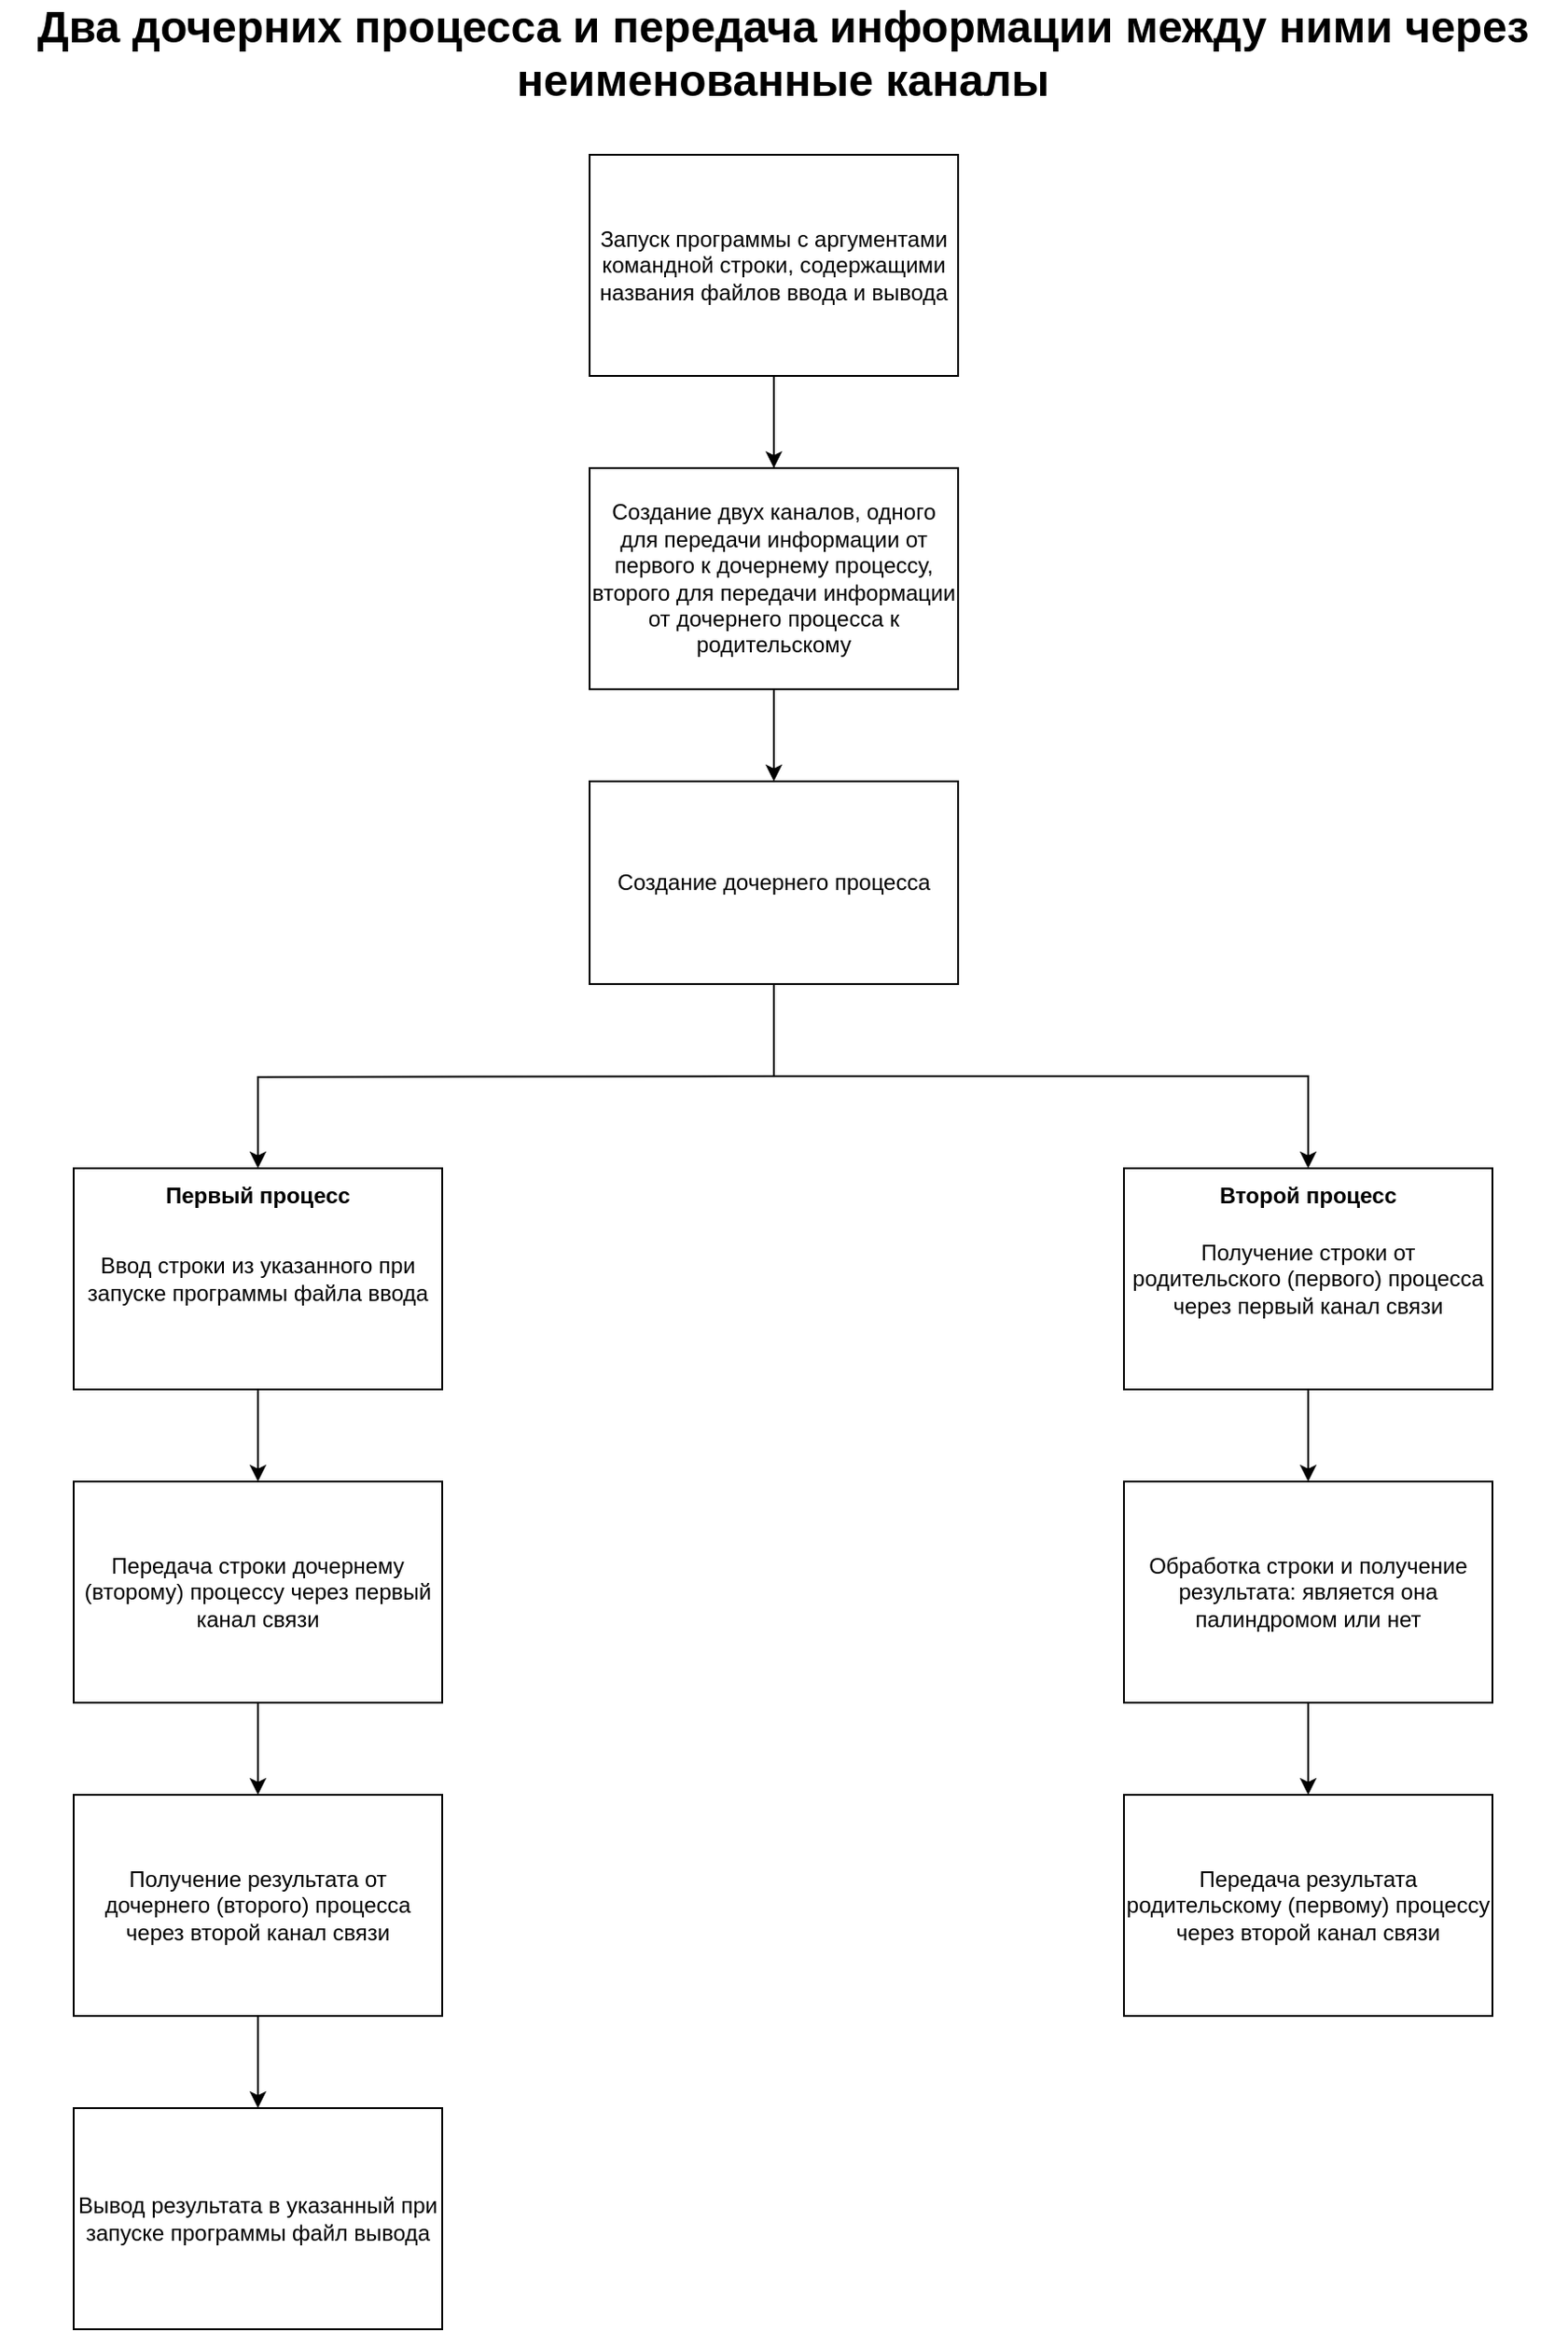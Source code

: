 <mxfile version="20.8.23" type="device"><diagram name="Page-1" id="AhbKG-8US44QilPmL90v"><mxGraphModel dx="1360" dy="795" grid="1" gridSize="10" guides="1" tooltips="1" connect="1" arrows="1" fold="1" page="1" pageScale="1" pageWidth="850" pageHeight="1100" background="#FFFFFF" math="0" shadow="0"><root><mxCell id="0"/><mxCell id="1" parent="0"/><mxCell id="0KS9gUDx6JuKyA8XAG5w-5" style="edgeStyle=none;rounded=0;orthogonalLoop=1;jettySize=auto;html=1;exitX=0.5;exitY=1;exitDx=0;exitDy=0;entryX=0.5;entryY=0;entryDx=0;entryDy=0;fontSize=24;" edge="1" parent="1" source="0KS9gUDx6JuKyA8XAG5w-1" target="0KS9gUDx6JuKyA8XAG5w-4"><mxGeometry relative="1" as="geometry"/></mxCell><mxCell id="0KS9gUDx6JuKyA8XAG5w-8" style="edgeStyle=none;rounded=0;orthogonalLoop=1;jettySize=auto;html=1;exitX=0.5;exitY=1;exitDx=0;exitDy=0;entryX=0.5;entryY=0;entryDx=0;entryDy=0;fontSize=24;" edge="1" parent="1" source="0KS9gUDx6JuKyA8XAG5w-1" target="0KS9gUDx6JuKyA8XAG5w-7"><mxGeometry relative="1" as="geometry"/></mxCell><mxCell id="0KS9gUDx6JuKyA8XAG5w-1" value="Запуск программы с аргументами командной строки, содержащими названия файлов ввода и вывода" style="rounded=0;whiteSpace=wrap;html=1;" vertex="1" parent="1"><mxGeometry x="320" y="120" width="200" height="120" as="geometry"/></mxCell><mxCell id="0KS9gUDx6JuKyA8XAG5w-3" value="Два дочерних процесса и передача информации между ними через неименованные каналы" style="text;html=1;strokeColor=none;fillColor=none;align=center;verticalAlign=middle;whiteSpace=wrap;rounded=0;fontSize=24;fontStyle=1" vertex="1" parent="1"><mxGeometry y="50" width="850" height="30" as="geometry"/></mxCell><mxCell id="0KS9gUDx6JuKyA8XAG5w-34" style="edgeStyle=orthogonalEdgeStyle;rounded=0;orthogonalLoop=1;jettySize=auto;html=1;exitX=0.5;exitY=1;exitDx=0;exitDy=0;fontSize=12;" edge="1" parent="1" source="0KS9gUDx6JuKyA8XAG5w-4" target="0KS9gUDx6JuKyA8XAG5w-18"><mxGeometry relative="1" as="geometry"/></mxCell><mxCell id="0KS9gUDx6JuKyA8XAG5w-4" value="Создание дочернего процесса" style="rounded=0;whiteSpace=wrap;html=1;" vertex="1" parent="1"><mxGeometry x="320" y="460" width="200" height="110" as="geometry"/></mxCell><mxCell id="0KS9gUDx6JuKyA8XAG5w-17" style="edgeStyle=none;rounded=0;orthogonalLoop=1;jettySize=auto;html=1;exitX=0.5;exitY=1;exitDx=0;exitDy=0;entryX=0.5;entryY=0;entryDx=0;entryDy=0;fontSize=12;" edge="1" parent="1" source="0KS9gUDx6JuKyA8XAG5w-6" target="0KS9gUDx6JuKyA8XAG5w-16"><mxGeometry relative="1" as="geometry"/></mxCell><mxCell id="0KS9gUDx6JuKyA8XAG5w-6" value="Ввод строки из указанного при запуске программы файла ввода" style="rounded=0;whiteSpace=wrap;html=1;" vertex="1" parent="1"><mxGeometry x="40" y="670" width="200" height="120" as="geometry"/></mxCell><mxCell id="0KS9gUDx6JuKyA8XAG5w-7" value="&lt;div&gt;Создание двух каналов, одного для передачи информации от первого к дочернему процессу, второго для передачи информации от дочернего процесса к родительскому&lt;/div&gt;" style="rounded=0;whiteSpace=wrap;html=1;" vertex="1" parent="1"><mxGeometry x="320" y="290" width="200" height="120" as="geometry"/></mxCell><mxCell id="0KS9gUDx6JuKyA8XAG5w-9" style="edgeStyle=orthogonalEdgeStyle;rounded=0;orthogonalLoop=1;jettySize=auto;html=1;exitX=0.5;exitY=1;exitDx=0;exitDy=0;fontSize=24;startArrow=none;" edge="1" parent="1" target="0KS9gUDx6JuKyA8XAG5w-6"><mxGeometry relative="1" as="geometry"><mxPoint x="420" y="620" as="sourcePoint"/></mxGeometry></mxCell><mxCell id="0KS9gUDx6JuKyA8XAG5w-12" value="&lt;div&gt;Первый процесс&lt;/div&gt;" style="text;html=1;strokeColor=none;fillColor=none;align=center;verticalAlign=middle;whiteSpace=wrap;rounded=0;fontSize=12;fontStyle=1" vertex="1" parent="1"><mxGeometry x="85" y="670" width="110" height="30" as="geometry"/></mxCell><mxCell id="0KS9gUDx6JuKyA8XAG5w-13" value="" style="edgeStyle=orthogonalEdgeStyle;rounded=0;orthogonalLoop=1;jettySize=auto;html=1;exitX=0.5;exitY=1;exitDx=0;exitDy=0;fontSize=24;endArrow=none;" edge="1" parent="1" source="0KS9gUDx6JuKyA8XAG5w-4"><mxGeometry relative="1" as="geometry"><mxPoint x="420" y="580" as="sourcePoint"/><mxPoint x="420" y="590" as="targetPoint"/></mxGeometry></mxCell><mxCell id="0KS9gUDx6JuKyA8XAG5w-24" style="edgeStyle=none;rounded=0;orthogonalLoop=1;jettySize=auto;html=1;entryX=0.5;entryY=0;entryDx=0;entryDy=0;fontSize=12;" edge="1" parent="1" target="0KS9gUDx6JuKyA8XAG5w-23"><mxGeometry relative="1" as="geometry"><mxPoint x="704" y="790" as="sourcePoint"/></mxGeometry></mxCell><mxCell id="0KS9gUDx6JuKyA8XAG5w-36" style="edgeStyle=none;rounded=0;orthogonalLoop=1;jettySize=auto;html=1;exitX=0.5;exitY=1;exitDx=0;exitDy=0;entryX=0.5;entryY=0;entryDx=0;entryDy=0;fontSize=12;" edge="1" parent="1" source="0KS9gUDx6JuKyA8XAG5w-16" target="0KS9gUDx6JuKyA8XAG5w-33"><mxGeometry relative="1" as="geometry"/></mxCell><mxCell id="0KS9gUDx6JuKyA8XAG5w-16" value="Передача строки дочернему (второму) процессу через первый канал связи" style="rounded=0;whiteSpace=wrap;html=1;" vertex="1" parent="1"><mxGeometry x="40" y="840" width="200" height="120" as="geometry"/></mxCell><mxCell id="0KS9gUDx6JuKyA8XAG5w-18" value="&lt;div&gt;Второй процесс&lt;br&gt;&lt;/div&gt;" style="text;html=1;strokeColor=none;fillColor=none;align=center;verticalAlign=middle;whiteSpace=wrap;rounded=0;fontSize=12;fontStyle=1" vertex="1" parent="1"><mxGeometry x="655" y="670" width="110" height="30" as="geometry"/></mxCell><mxCell id="0KS9gUDx6JuKyA8XAG5w-27" style="edgeStyle=none;rounded=0;orthogonalLoop=1;jettySize=auto;html=1;exitX=0.5;exitY=1;exitDx=0;exitDy=0;entryX=0.5;entryY=0;entryDx=0;entryDy=0;fontSize=12;" edge="1" parent="1" source="0KS9gUDx6JuKyA8XAG5w-23" target="0KS9gUDx6JuKyA8XAG5w-26"><mxGeometry relative="1" as="geometry"/></mxCell><mxCell id="0KS9gUDx6JuKyA8XAG5w-23" value="Получение строки от родительского (первого) процесса через первый канал связи" style="rounded=0;whiteSpace=wrap;html=1;" vertex="1" parent="1"><mxGeometry x="610" y="670" width="200" height="120" as="geometry"/></mxCell><mxCell id="0KS9gUDx6JuKyA8XAG5w-29" style="edgeStyle=none;rounded=0;orthogonalLoop=1;jettySize=auto;html=1;exitX=0.5;exitY=1;exitDx=0;exitDy=0;entryX=0.5;entryY=0;entryDx=0;entryDy=0;fontSize=12;" edge="1" parent="1" source="0KS9gUDx6JuKyA8XAG5w-26" target="0KS9gUDx6JuKyA8XAG5w-28"><mxGeometry relative="1" as="geometry"/></mxCell><mxCell id="0KS9gUDx6JuKyA8XAG5w-26" value="Обработка строки и получение результата: является она палиндромом или нет" style="rounded=0;whiteSpace=wrap;html=1;" vertex="1" parent="1"><mxGeometry x="610" y="840" width="200" height="120" as="geometry"/></mxCell><mxCell id="0KS9gUDx6JuKyA8XAG5w-28" value="&lt;div&gt;Передача результата родительскому (первому) процессу через второй канал связи&lt;br&gt;&lt;/div&gt;" style="rounded=0;whiteSpace=wrap;html=1;" vertex="1" parent="1"><mxGeometry x="610" y="1010" width="200" height="120" as="geometry"/></mxCell><mxCell id="0KS9gUDx6JuKyA8XAG5w-38" style="edgeStyle=none;rounded=0;orthogonalLoop=1;jettySize=auto;html=1;exitX=0.5;exitY=1;exitDx=0;exitDy=0;entryX=0.5;entryY=0;entryDx=0;entryDy=0;fontSize=12;" edge="1" parent="1" source="0KS9gUDx6JuKyA8XAG5w-33" target="0KS9gUDx6JuKyA8XAG5w-37"><mxGeometry relative="1" as="geometry"/></mxCell><mxCell id="0KS9gUDx6JuKyA8XAG5w-33" value="Получение результата от дочернего (второго) процесса через второй канал связи" style="rounded=0;whiteSpace=wrap;html=1;" vertex="1" parent="1"><mxGeometry x="40" y="1010" width="200" height="120" as="geometry"/></mxCell><mxCell id="0KS9gUDx6JuKyA8XAG5w-35" value="&lt;div&gt;Второй процесс&lt;br&gt;&lt;/div&gt;" style="text;html=1;strokeColor=none;fillColor=none;align=center;verticalAlign=middle;whiteSpace=wrap;rounded=0;fontSize=12;fontStyle=1" vertex="1" parent="1"><mxGeometry x="655" y="670" width="110" height="30" as="geometry"/></mxCell><mxCell id="0KS9gUDx6JuKyA8XAG5w-37" value="Вывод результата в указанный при запуске программы файл вывода" style="rounded=0;whiteSpace=wrap;html=1;" vertex="1" parent="1"><mxGeometry x="40" y="1180" width="200" height="120" as="geometry"/></mxCell></root></mxGraphModel></diagram></mxfile>